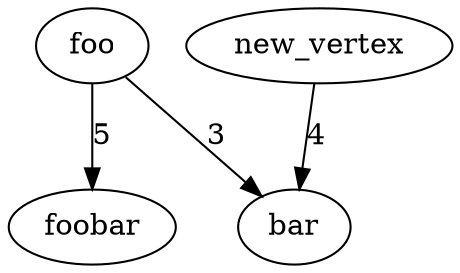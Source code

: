 // Common Graph
digraph {
	foo [label=foo]
	foo -> bar [label=3]
	foo -> foobar [label=5]
	bar [label=bar]
	foobar [label=foobar]
	new_vertex [label=new_vertex]
	new_vertex -> bar [label=4]
}
